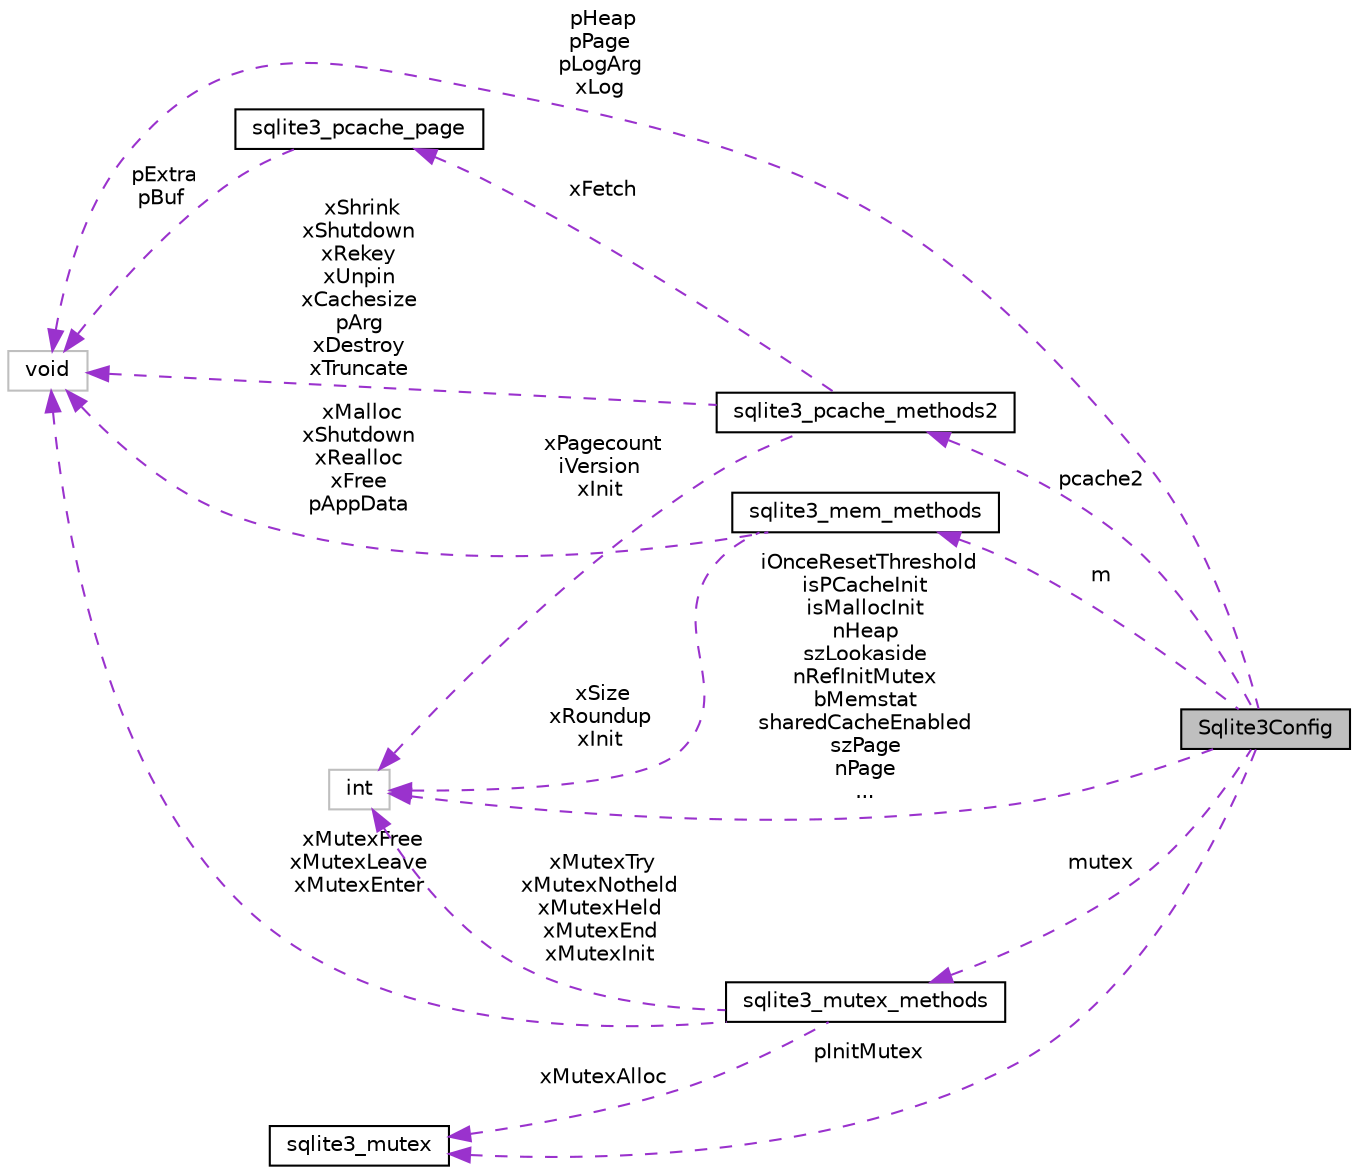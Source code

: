digraph "Sqlite3Config"
{
 // LATEX_PDF_SIZE
  edge [fontname="Helvetica",fontsize="10",labelfontname="Helvetica",labelfontsize="10"];
  node [fontname="Helvetica",fontsize="10",shape=record];
  rankdir="LR";
  Node1 [label="Sqlite3Config",height=0.2,width=0.4,color="black", fillcolor="grey75", style="filled", fontcolor="black",tooltip=" "];
  Node2 -> Node1 [dir="back",color="darkorchid3",fontsize="10",style="dashed",label=" m" ,fontname="Helvetica"];
  Node2 [label="sqlite3_mem_methods",height=0.2,width=0.4,color="black", fillcolor="white", style="filled",URL="$structsqlite3__mem__methods.html",tooltip=" "];
  Node3 -> Node2 [dir="back",color="darkorchid3",fontsize="10",style="dashed",label=" xMalloc\nxShutdown\nxRealloc\nxFree\npAppData" ,fontname="Helvetica"];
  Node3 [label="void",height=0.2,width=0.4,color="grey75", fillcolor="white", style="filled",tooltip=" "];
  Node4 -> Node2 [dir="back",color="darkorchid3",fontsize="10",style="dashed",label=" xSize\nxRoundup\nxInit" ,fontname="Helvetica"];
  Node4 [label="int",height=0.2,width=0.4,color="grey75", fillcolor="white", style="filled",tooltip=" "];
  Node3 -> Node1 [dir="back",color="darkorchid3",fontsize="10",style="dashed",label=" pHeap\npPage\npLogArg\nxLog" ,fontname="Helvetica"];
  Node5 -> Node1 [dir="back",color="darkorchid3",fontsize="10",style="dashed",label=" pInitMutex" ,fontname="Helvetica"];
  Node5 [label="sqlite3_mutex",height=0.2,width=0.4,color="black", fillcolor="white", style="filled",URL="$structsqlite3__mutex.html",tooltip=" "];
  Node6 -> Node1 [dir="back",color="darkorchid3",fontsize="10",style="dashed",label=" mutex" ,fontname="Helvetica"];
  Node6 [label="sqlite3_mutex_methods",height=0.2,width=0.4,color="black", fillcolor="white", style="filled",URL="$structsqlite3__mutex__methods.html",tooltip=" "];
  Node3 -> Node6 [dir="back",color="darkorchid3",fontsize="10",style="dashed",label=" xMutexFree\nxMutexLeave\nxMutexEnter" ,fontname="Helvetica"];
  Node5 -> Node6 [dir="back",color="darkorchid3",fontsize="10",style="dashed",label=" xMutexAlloc" ,fontname="Helvetica"];
  Node4 -> Node6 [dir="back",color="darkorchid3",fontsize="10",style="dashed",label=" xMutexTry\nxMutexNotheld\nxMutexHeld\nxMutexEnd\nxMutexInit" ,fontname="Helvetica"];
  Node4 -> Node1 [dir="back",color="darkorchid3",fontsize="10",style="dashed",label=" iOnceResetThreshold\nisPCacheInit\nisMallocInit\nnHeap\nszLookaside\nnRefInitMutex\nbMemstat\nsharedCacheEnabled\nszPage\nnPage\n..." ,fontname="Helvetica"];
  Node7 -> Node1 [dir="back",color="darkorchid3",fontsize="10",style="dashed",label=" pcache2" ,fontname="Helvetica"];
  Node7 [label="sqlite3_pcache_methods2",height=0.2,width=0.4,color="black", fillcolor="white", style="filled",URL="$structsqlite3__pcache__methods2.html",tooltip=" "];
  Node8 -> Node7 [dir="back",color="darkorchid3",fontsize="10",style="dashed",label=" xFetch" ,fontname="Helvetica"];
  Node8 [label="sqlite3_pcache_page",height=0.2,width=0.4,color="black", fillcolor="white", style="filled",URL="$structsqlite3__pcache__page.html",tooltip=" "];
  Node3 -> Node8 [dir="back",color="darkorchid3",fontsize="10",style="dashed",label=" pExtra\npBuf" ,fontname="Helvetica"];
  Node3 -> Node7 [dir="back",color="darkorchid3",fontsize="10",style="dashed",label=" xShrink\nxShutdown\nxRekey\nxUnpin\nxCachesize\npArg\nxDestroy\nxTruncate" ,fontname="Helvetica"];
  Node4 -> Node7 [dir="back",color="darkorchid3",fontsize="10",style="dashed",label=" xPagecount\niVersion\nxInit" ,fontname="Helvetica"];
}
